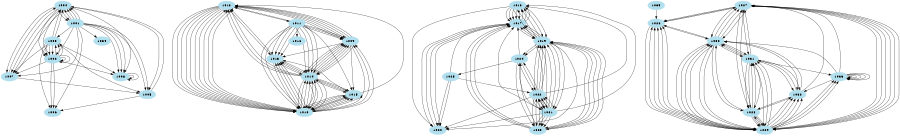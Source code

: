 digraph unix {
	node [color=lightblue2 style=filled]
	size="6,6"
	1004 -> 1001
	1004 -> 1001
	1003 -> 1002
	1003 -> 1002
	1003 -> 1002
	1002 -> 1002
	1003 -> 1002
	1004 -> 1002
	1002 -> 1002
	1001 -> 1002
	1002 -> 1003
	1002 -> 1003
	1001 -> 1003
	1002 -> 1003
	1001 -> 1004
	1007 -> 1004
	1002 -> 1004
	1001 -> 1004
	1001 -> 1004
	1003 -> 1004
	1001 -> 1004
	1003 -> 1004
	1005 -> 1004
	1001 -> 1005
	1007 -> 1005
	1003 -> 1005
	1004 -> 1005
	1001 -> 1005
	1002 -> 1006
	1001 -> 1006
	1002 -> 1006
	1005 -> 1006
	1003 -> 1006
	1004 -> 1007
	1004 -> 1007
	1001 -> 1007
	1003 -> 1007
	1002 -> 1007
	1004 -> 1007
	1004 -> 1007
	1003 -> 1008
	1008 -> 1008
	1001 -> 1008
	1004 -> 1008
	1008 -> 1008
	1001 -> 1008
	1001 -> 1008
	1002 -> 1008
	1012 -> 1009
	1012 -> 1009
	1011 -> 1009
	1010 -> 1009
	1014 -> 1009
	1014 -> 1009
	1010 -> 1009
	1014 -> 1009
	1011 -> 1009
	1014 -> 1009
	1011 -> 1009
	1014 -> 1009
	1011 -> 1010
	1012 -> 1010
	1015 -> 1010
	1014 -> 1010
	1012 -> 1010
	1015 -> 1010
	1014 -> 1010
	1014 -> 1010
	1015 -> 1010
	1012 -> 1010
	1011 -> 1010
	1012 -> 1010
	1012 -> 1010
	1014 -> 1010
	1009 -> 1010
	1013 -> 1010
	1012 -> 1010
	1014 -> 1010
	1012 -> 1010
	1012 -> 1011
	1010 -> 1012
	1009 -> 1012
	1013 -> 1012
	1015 -> 1012
	1014 -> 1012
	1009 -> 1012
	1010 -> 1012
	1014 -> 1012
	1009 -> 1012
	1014 -> 1012
	1011 -> 1012
	1009 -> 1012
	1010 -> 1012
	1014 -> 1013
	1014 -> 1013
	1015 -> 1013
	1010 -> 1013
	1010 -> 1013
	1011 -> 1013
	1009 -> 1013
	1011 -> 1013
	1010 -> 1013
	1011 -> 1013
	1010 -> 1013
	1012 -> 1013
	1011 -> 1013
	1013 -> 1014
	1013 -> 1014
	1010 -> 1014
	1010 -> 1014
	1015 -> 1014
	1009 -> 1014
	1011 -> 1014
	1009 -> 1014
	1010 -> 1014
	1011 -> 1014
	1011 -> 1014
	1010 -> 1014
	1009 -> 1014
	1010 -> 1014
	1011 -> 1014
	1014 -> 1015
	1010 -> 1015
	1010 -> 1015
	1010 -> 1015
	1009 -> 1015
	1014 -> 1015
	1014 -> 1015
	1010 -> 1015
	1010 -> 1015
	1011 -> 1015
	1010 -> 1015
	1011 -> 1016
	1018 -> 1017
	1019 -> 1017
	1018 -> 1017
	1021 -> 1017
	1018 -> 1017
	1020 -> 1017
	1025 -> 1017
	1023 -> 1017
	1019 -> 1017
	1019 -> 1017
	1023 -> 1017
	1018 -> 1017
	1019 -> 1017
	1023 -> 1017
	1018 -> 1017
	1024 -> 1017
	1017 -> 1018
	1019 -> 1018
	1021 -> 1018
	1022 -> 1018
	1019 -> 1018
	1017 -> 1018
	1017 -> 1018
	1022 -> 1019
	1023 -> 1019
	1018 -> 1019
	1018 -> 1019
	1021 -> 1019
	1023 -> 1019
	1017 -> 1019
	1022 -> 1019
	1021 -> 1019
	1022 -> 1019
	1021 -> 1019
	1018 -> 1019
	1022 -> 1019
	1023 -> 1019
	1017 -> 1020
	1018 -> 1020
	1025 -> 1020
	1017 -> 1020
	1021 -> 1020
	1019 -> 1020
	1022 -> 1020
	1017 -> 1020
	1025 -> 1020
	1022 -> 1021
	1019 -> 1021
	1019 -> 1021
	1022 -> 1021
	1022 -> 1021
	1019 -> 1021
	1022 -> 1021
	1023 -> 1022
	1021 -> 1022
	1024 -> 1022
	1021 -> 1022
	1021 -> 1022
	1023 -> 1022
	1024 -> 1022
	1021 -> 1022
	1025 -> 1022
	1021 -> 1023
	1022 -> 1023
	1024 -> 1023
	1019 -> 1023
	1019 -> 1023
	1022 -> 1023
	1021 -> 1023
	1021 -> 1023
	1021 -> 1023
	1019 -> 1024
	1021 -> 1024
	1022 -> 1024
	1023 -> 1024
	1019 -> 1024
	1024 -> 1025
	1027 -> 1026
	1029 -> 1026
	1030 -> 1026
	1035 -> 1026
	1029 -> 1026
	1029 -> 1026
	1029 -> 1026
	1027 -> 1026
	1029 -> 1026
	1028 -> 1027
	1030 -> 1027
	1032 -> 1027
	1033 -> 1027
	1029 -> 1027
	1030 -> 1027
	1030 -> 1027
	1026 -> 1027
	1031 -> 1027
	1029 -> 1027
	1029 -> 1028
	1032 -> 1028
	1031 -> 1028
	1031 -> 1028
	1027 -> 1028
	1030 -> 1028
	1031 -> 1028
	1030 -> 1029
	1027 -> 1029
	1027 -> 1029
	1026 -> 1029
	1030 -> 1029
	1032 -> 1029
	1028 -> 1029
	1030 -> 1029
	1027 -> 1029
	1027 -> 1029
	1028 -> 1029
	1028 -> 1029
	1028 -> 1029
	1033 -> 1030
	1029 -> 1030
	1032 -> 1030
	1027 -> 1030
	1027 -> 1030
	1031 -> 1030
	1028 -> 1030
	1029 -> 1030
	1031 -> 1030
	1029 -> 1030
	1026 -> 1030
	1029 -> 1031
	1027 -> 1031
	1029 -> 1031
	1028 -> 1031
	1030 -> 1031
	1030 -> 1031
	1032 -> 1031
	1029 -> 1031
	1028 -> 1031
	1028 -> 1032
	1030 -> 1032
	1029 -> 1032
	1029 -> 1032
	1029 -> 1032
	1029 -> 1032
	1031 -> 1032
	1033 -> 1032
	1031 -> 1032
	1031 -> 1033
	1033 -> 1033
	1029 -> 1033
	1033 -> 1033
	1033 -> 1033
	1029 -> 1033
	1033 -> 1033
	1029 -> 1033
	1033 -> 1033
	1001 -> 1034
}
